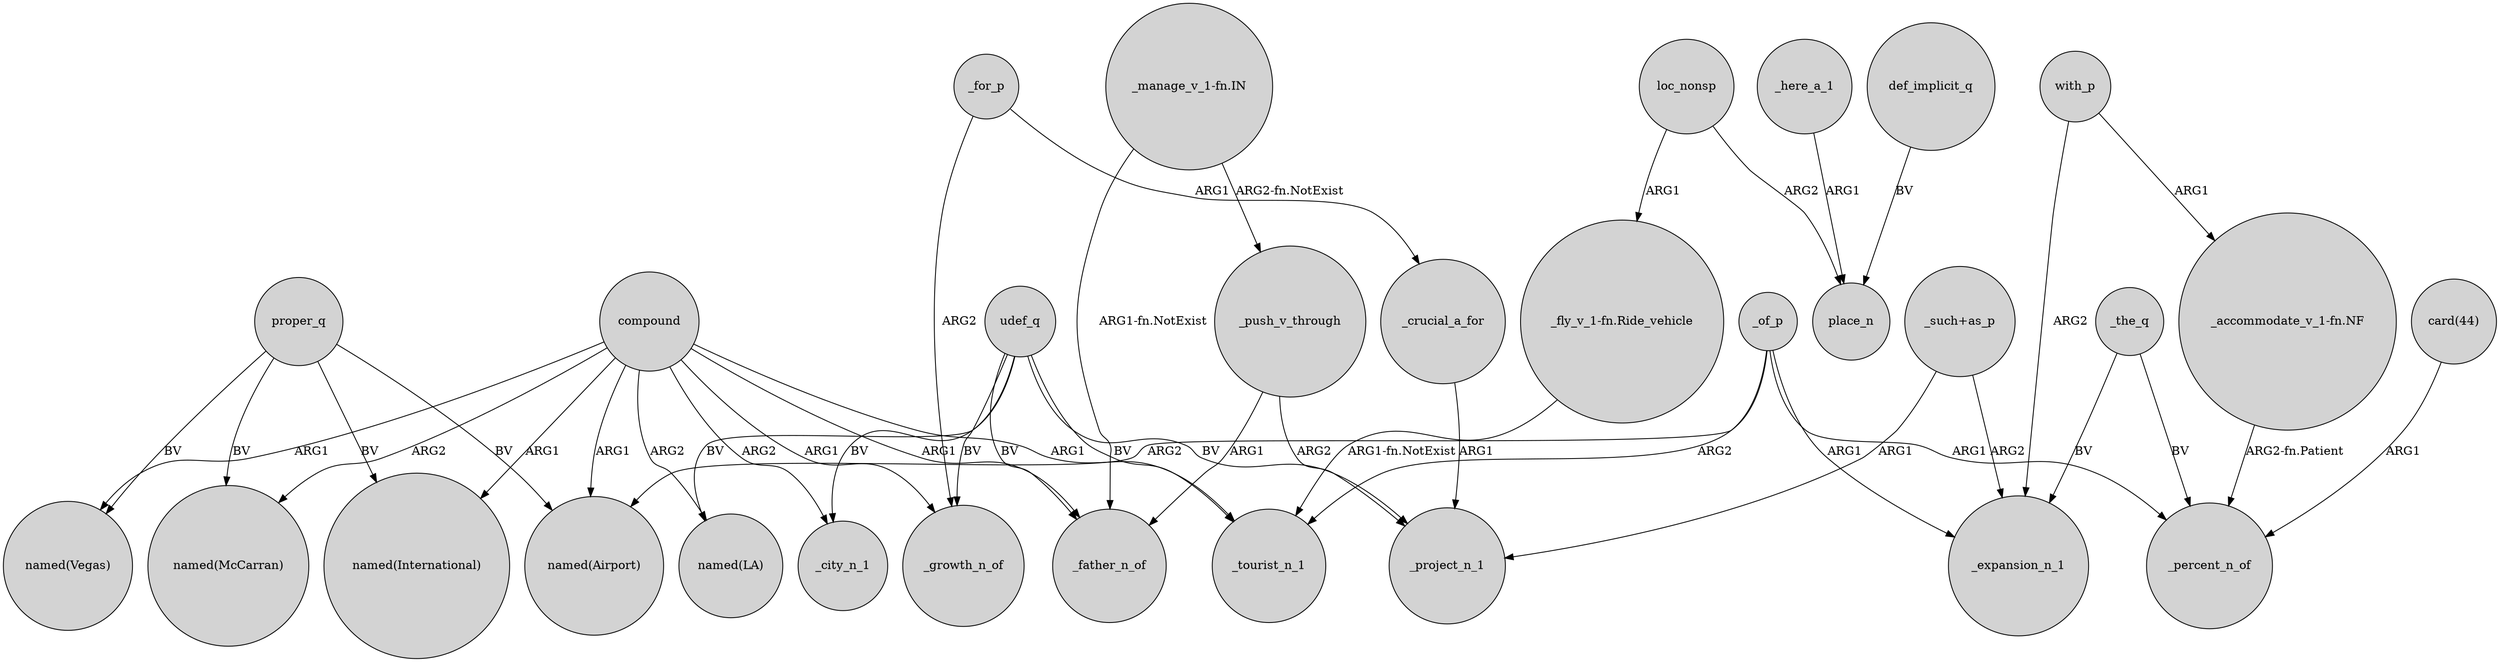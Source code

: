 digraph {
	node [shape=circle style=filled]
	compound -> "named(International)" [label=ARG1]
	loc_nonsp -> "_fly_v_1-fn.Ride_vehicle" [label=ARG1]
	udef_q -> _father_n_of [label=BV]
	_here_a_1 -> place_n [label=ARG1]
	compound -> "named(LA)" [label=ARG2]
	"_such+as_p" -> _expansion_n_1 [label=ARG2]
	udef_q -> _project_n_1 [label=BV]
	compound -> "named(Vegas)" [label=ARG1]
	proper_q -> "named(Airport)" [label=BV]
	"_fly_v_1-fn.Ride_vehicle" -> _tourist_n_1 [label="ARG1-fn.NotExist"]
	_of_p -> _expansion_n_1 [label=ARG1]
	compound -> "named(Airport)" [label=ARG1]
	with_p -> _expansion_n_1 [label=ARG2]
	proper_q -> "named(Vegas)" [label=BV]
	compound -> _city_n_1 [label=ARG2]
	"_such+as_p" -> _project_n_1 [label=ARG1]
	def_implicit_q -> place_n [label=BV]
	compound -> _tourist_n_1 [label=ARG1]
	_the_q -> _percent_n_of [label=BV]
	udef_q -> _city_n_1 [label=BV]
	"_manage_v_1-fn.IN" -> _push_v_through [label="ARG2-fn.NotExist"]
	_of_p -> _percent_n_of [label=ARG1]
	udef_q -> _tourist_n_1 [label=BV]
	"card(44)" -> _percent_n_of [label=ARG1]
	"_accommodate_v_1-fn.NF" -> _percent_n_of [label="ARG2-fn.Patient"]
	_push_v_through -> _project_n_1 [label=ARG2]
	_for_p -> _growth_n_of [label=ARG2]
	with_p -> "_accommodate_v_1-fn.NF" [label=ARG1]
	_push_v_through -> _father_n_of [label=ARG1]
	_of_p -> _tourist_n_1 [label=ARG2]
	_crucial_a_for -> _project_n_1 [label=ARG1]
	udef_q -> "named(LA)" [label=BV]
	proper_q -> "named(McCarran)" [label=BV]
	compound -> "named(McCarran)" [label=ARG2]
	loc_nonsp -> place_n [label=ARG2]
	"_manage_v_1-fn.IN" -> _father_n_of [label="ARG1-fn.NotExist"]
	compound -> _growth_n_of [label=ARG1]
	_for_p -> _crucial_a_for [label=ARG1]
	udef_q -> _growth_n_of [label=BV]
	_the_q -> _expansion_n_1 [label=BV]
	_of_p -> "named(Airport)" [label=ARG2]
	compound -> _father_n_of [label=ARG1]
	proper_q -> "named(International)" [label=BV]
}
